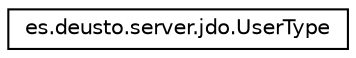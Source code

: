 digraph "Graphical Class Hierarchy"
{
 // LATEX_PDF_SIZE
  edge [fontname="Helvetica",fontsize="10",labelfontname="Helvetica",labelfontsize="10"];
  node [fontname="Helvetica",fontsize="10",shape=record];
  rankdir="LR";
  Node0 [label="es.deusto.server.jdo.UserType",height=0.2,width=0.4,color="black", fillcolor="white", style="filled",URL="$enumes_1_1deusto_1_1server_1_1jdo_1_1_user_type.html",tooltip=" "];
}

